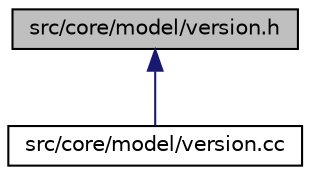 digraph "src/core/model/version.h"
{
 // LATEX_PDF_SIZE
  edge [fontname="Helvetica",fontsize="10",labelfontname="Helvetica",labelfontsize="10"];
  node [fontname="Helvetica",fontsize="10",shape=record];
  Node1 [label="src/core/model/version.h",height=0.2,width=0.4,color="black", fillcolor="grey75", style="filled", fontcolor="black",tooltip="class ns3::Version definition"];
  Node1 -> Node2 [dir="back",color="midnightblue",fontsize="10",style="solid",fontname="Helvetica"];
  Node2 [label="src/core/model/version.cc",height=0.2,width=0.4,color="black", fillcolor="white", style="filled",URL="$version_8cc.html",tooltip="ns3::Version implementation"];
}
